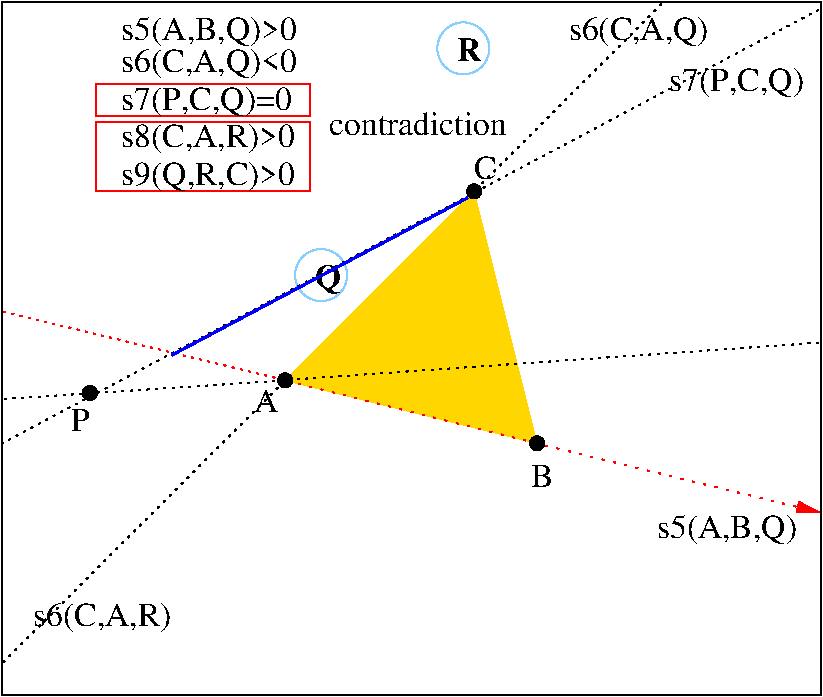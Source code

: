 #FIG 3.2
Landscape
Center
Metric
Letter  
100.00
Single
-2
1200 2
6 3105 135 3491 521
1 3 0 1 11 7 50 -1 20 0.000 1 0.0000 3298 328 186 186 3298 328 3484 328
4 0 0 50 -1 2 16 0.0000 4 165 180 3253 418 R\001
-6
6 2089 1755 2475 2141
1 3 0 1 11 7 50 -1 20 0.000 1 0.0000 2282 1948 186 186 2282 1948 2468 1948
4 0 0 50 -1 2 16 0.0000 4 210 180 2237 2038 Q\001
-6
1 4 0 1 0 0 50 -1 20 0.000 1 0.0000 2025 2700 50 50 1975 2700 2075 2700
1 4 0 1 0 0 50 -1 20 0.000 1 0.0000 3825 3150 50 50 3775 3150 3875 3150
1 4 0 1 0 0 50 -1 20 0.000 1 0.0000 3375 1350 50 50 3325 1350 3425 1350
1 4 0 1 0 0 50 -1 20 0.000 1 0.0000 630 2790 50 50 580 2790 680 2790
2 2 0 1 0 7 50 -1 -1 0.000 0 0 -1 0 0 5
	 0 0 5850 0 5850 4950 0 4950 0 0
2 1 2 1 4 7 60 -1 -1 4.500 0 0 -1 0 0 2
	 2025 2700 3825 3150
2 1 2 1 4 7 60 -1 -1 4.500 0 0 -1 0 1 2
	1 1 1.00 75.00 150.00
	 5850 3645 3825 3150
2 1 2 1 4 7 60 -1 -1 3.000 0 0 -1 0 0 2
	 0 2205 2025 2700
2 3 0 0 0 31 65 -1 20 0.000 0 0 -1 0 0 4
	 2025 2700 3825 3150 3375 1350 2025 2700
2 1 2 1 0 7 60 -1 -1 3.000 0 0 -1 0 0 2
	 4725 0 3375 1350
2 1 2 1 0 7 60 -1 -1 3.000 0 0 -1 0 0 2
	 0 4725 2025 2700
2 1 2 1 0 7 50 -1 -1 3.000 0 0 -1 0 0 2
	 5850 45 0 3150
2 1 2 1 0 7 60 -1 -1 3.000 0 0 -1 0 0 2
	 2025 2700 0 2835
2 1 2 1 0 7 60 -1 -1 3.000 0 0 -1 0 0 2
	 5850 2430 2025 2700
2 1 0 2 1 7 50 -1 -1 0.000 0 0 -1 0 0 2
	 1215 2520 3330 1395
2 2 0 1 4 7 50 -1 -1 0.000 0 0 -1 0 0 5
	 675 855 2205 855 2205 1350 675 1350 675 855
2 2 0 1 4 7 50 -1 -1 0.000 0 0 -1 0 0 5
	 675 585 2205 585 2205 810 675 810 675 585
4 0 0 50 -1 0 16 0.0000 4 165 180 1800 2925 A\001
4 0 0 50 -1 0 16 0.0000 4 165 165 3780 3465 B\001
4 0 0 50 -1 0 16 0.0000 4 210 1005 4680 3825 s5(A,B,Q)\001
4 0 0 50 -1 0 16 0.0000 4 165 135 495 3060 P\001
4 0 0 50 -1 0 16 0.0000 4 210 1215 855 765 s7(P,C,Q)=0\001
4 0 0 50 -1 0 16 0.0000 4 210 1260 855 495 s6(C,A,Q)<0\001
4 0 0 50 -1 0 16 0.0000 4 210 1260 855 270 s5(A,B,Q)>0\001
4 0 0 50 -1 0 16 0.0000 4 165 165 3375 1260 C\001
4 0 0 50 -1 0 16 0.0000 4 210 1005 4050 270 s6(C,A,Q)\001
4 0 0 50 -1 0 16 0.0000 4 210 960 4770 630 s7(P,C,Q)\001
4 0 0 50 -1 0 16 0.0000 4 210 1245 855 1035 s8(C,A,R)>0\001
4 0 0 50 -1 0 16 0.0000 4 210 990 225 4455 s6(C,A,R)\001
4 0 0 50 -1 0 16 0.0000 4 210 1245 855 1305 s9(Q,R,C)>0\001
4 0 0 50 -1 0 16 0.0000 4 165 1305 2340 945 contradiction\001
